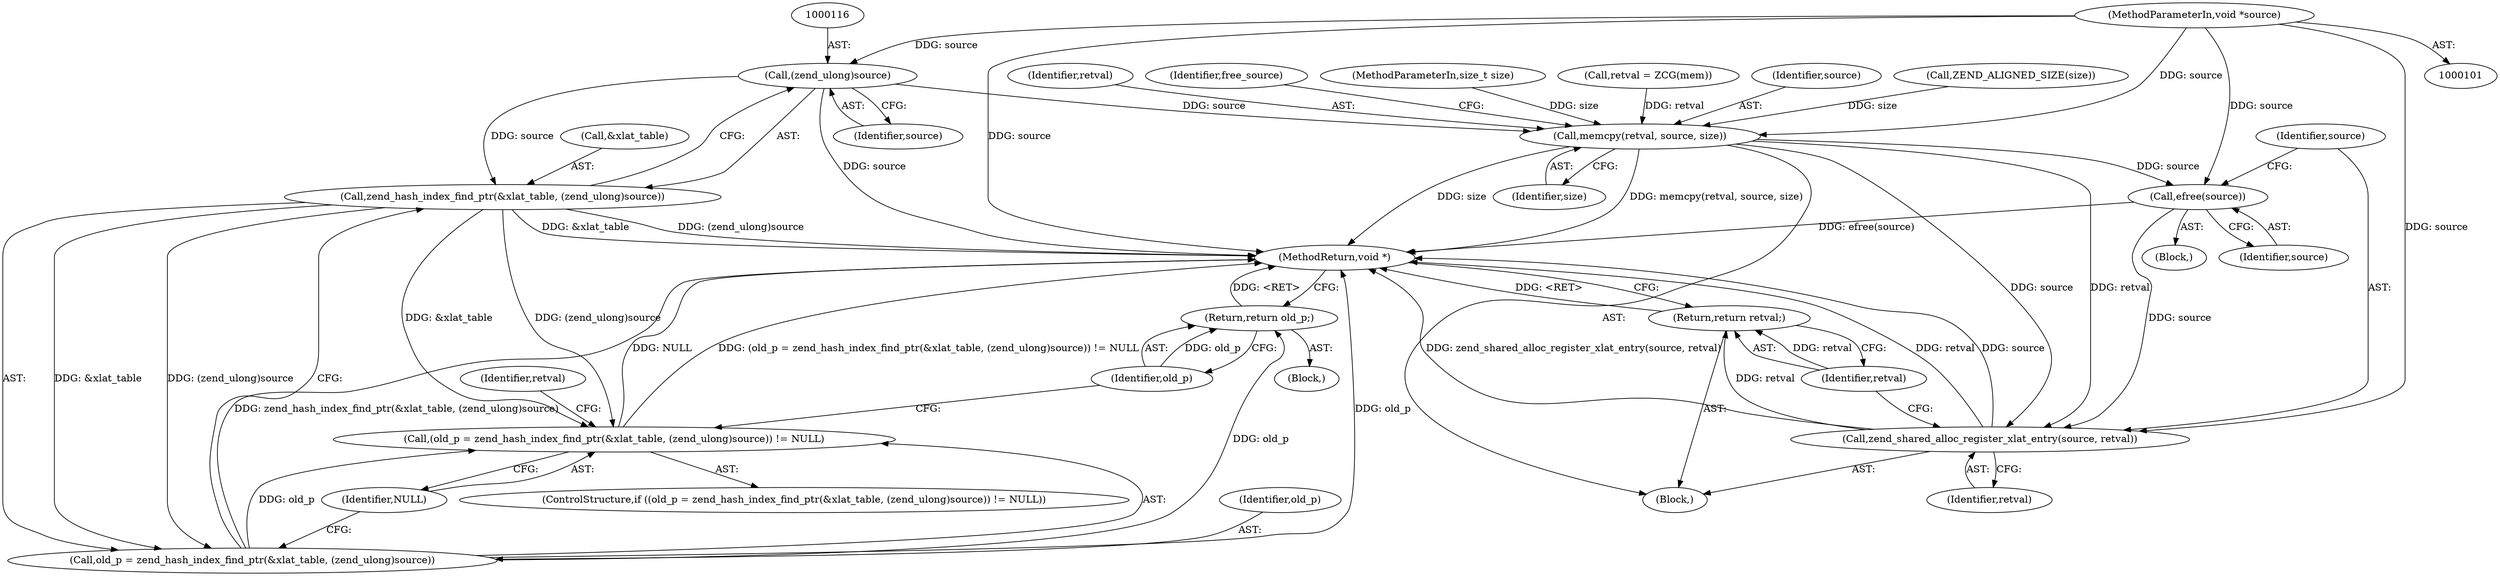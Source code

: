 digraph "1_php_777c39f4042327eac4b63c7ee87dc1c7a09a3115@pointer" {
"1000102" [label="(MethodParameterIn,void *source)"];
"1000115" [label="(Call,(zend_ulong)source)"];
"1000112" [label="(Call,zend_hash_index_find_ptr(&xlat_table, (zend_ulong)source))"];
"1000109" [label="(Call,(old_p = zend_hash_index_find_ptr(&xlat_table, (zend_ulong)source)) != NULL)"];
"1000110" [label="(Call,old_p = zend_hash_index_find_ptr(&xlat_table, (zend_ulong)source))"];
"1000120" [label="(Return,return old_p;)"];
"1000138" [label="(Call,memcpy(retval, source, size))"];
"1000145" [label="(Call,efree(source))"];
"1000147" [label="(Call,zend_shared_alloc_register_xlat_entry(source, retval))"];
"1000150" [label="(Return,return retval;)"];
"1000118" [label="(Identifier,NULL)"];
"1000149" [label="(Identifier,retval)"];
"1000139" [label="(Identifier,retval)"];
"1000111" [label="(Identifier,old_p)"];
"1000113" [label="(Call,&xlat_table)"];
"1000119" [label="(Block,)"];
"1000105" [label="(Block,)"];
"1000120" [label="(Return,return old_p;)"];
"1000148" [label="(Identifier,source)"];
"1000143" [label="(Identifier,free_source)"];
"1000103" [label="(MethodParameterIn,size_t size)"];
"1000122" [label="(Call,retval = ZCG(mem))"];
"1000115" [label="(Call,(zend_ulong)source)"];
"1000140" [label="(Identifier,source)"];
"1000144" [label="(Block,)"];
"1000102" [label="(MethodParameterIn,void *source)"];
"1000147" [label="(Call,zend_shared_alloc_register_xlat_entry(source, retval))"];
"1000117" [label="(Identifier,source)"];
"1000141" [label="(Identifier,size)"];
"1000110" [label="(Call,old_p = zend_hash_index_find_ptr(&xlat_table, (zend_ulong)source))"];
"1000150" [label="(Return,return retval;)"];
"1000123" [label="(Identifier,retval)"];
"1000136" [label="(Call,ZEND_ALIGNED_SIZE(size))"];
"1000109" [label="(Call,(old_p = zend_hash_index_find_ptr(&xlat_table, (zend_ulong)source)) != NULL)"];
"1000152" [label="(MethodReturn,void *)"];
"1000138" [label="(Call,memcpy(retval, source, size))"];
"1000112" [label="(Call,zend_hash_index_find_ptr(&xlat_table, (zend_ulong)source))"];
"1000121" [label="(Identifier,old_p)"];
"1000146" [label="(Identifier,source)"];
"1000108" [label="(ControlStructure,if ((old_p = zend_hash_index_find_ptr(&xlat_table, (zend_ulong)source)) != NULL))"];
"1000145" [label="(Call,efree(source))"];
"1000151" [label="(Identifier,retval)"];
"1000102" -> "1000101"  [label="AST: "];
"1000102" -> "1000152"  [label="DDG: source"];
"1000102" -> "1000115"  [label="DDG: source"];
"1000102" -> "1000138"  [label="DDG: source"];
"1000102" -> "1000145"  [label="DDG: source"];
"1000102" -> "1000147"  [label="DDG: source"];
"1000115" -> "1000112"  [label="AST: "];
"1000115" -> "1000117"  [label="CFG: "];
"1000116" -> "1000115"  [label="AST: "];
"1000117" -> "1000115"  [label="AST: "];
"1000112" -> "1000115"  [label="CFG: "];
"1000115" -> "1000152"  [label="DDG: source"];
"1000115" -> "1000112"  [label="DDG: source"];
"1000115" -> "1000138"  [label="DDG: source"];
"1000112" -> "1000110"  [label="AST: "];
"1000113" -> "1000112"  [label="AST: "];
"1000110" -> "1000112"  [label="CFG: "];
"1000112" -> "1000152"  [label="DDG: (zend_ulong)source"];
"1000112" -> "1000152"  [label="DDG: &xlat_table"];
"1000112" -> "1000109"  [label="DDG: &xlat_table"];
"1000112" -> "1000109"  [label="DDG: (zend_ulong)source"];
"1000112" -> "1000110"  [label="DDG: &xlat_table"];
"1000112" -> "1000110"  [label="DDG: (zend_ulong)source"];
"1000109" -> "1000108"  [label="AST: "];
"1000109" -> "1000118"  [label="CFG: "];
"1000110" -> "1000109"  [label="AST: "];
"1000118" -> "1000109"  [label="AST: "];
"1000121" -> "1000109"  [label="CFG: "];
"1000123" -> "1000109"  [label="CFG: "];
"1000109" -> "1000152"  [label="DDG: NULL"];
"1000109" -> "1000152"  [label="DDG: (old_p = zend_hash_index_find_ptr(&xlat_table, (zend_ulong)source)) != NULL"];
"1000110" -> "1000109"  [label="DDG: old_p"];
"1000111" -> "1000110"  [label="AST: "];
"1000118" -> "1000110"  [label="CFG: "];
"1000110" -> "1000152"  [label="DDG: zend_hash_index_find_ptr(&xlat_table, (zend_ulong)source)"];
"1000110" -> "1000152"  [label="DDG: old_p"];
"1000110" -> "1000120"  [label="DDG: old_p"];
"1000120" -> "1000119"  [label="AST: "];
"1000120" -> "1000121"  [label="CFG: "];
"1000121" -> "1000120"  [label="AST: "];
"1000152" -> "1000120"  [label="CFG: "];
"1000120" -> "1000152"  [label="DDG: <RET>"];
"1000121" -> "1000120"  [label="DDG: old_p"];
"1000138" -> "1000105"  [label="AST: "];
"1000138" -> "1000141"  [label="CFG: "];
"1000139" -> "1000138"  [label="AST: "];
"1000140" -> "1000138"  [label="AST: "];
"1000141" -> "1000138"  [label="AST: "];
"1000143" -> "1000138"  [label="CFG: "];
"1000138" -> "1000152"  [label="DDG: memcpy(retval, source, size)"];
"1000138" -> "1000152"  [label="DDG: size"];
"1000122" -> "1000138"  [label="DDG: retval"];
"1000136" -> "1000138"  [label="DDG: size"];
"1000103" -> "1000138"  [label="DDG: size"];
"1000138" -> "1000145"  [label="DDG: source"];
"1000138" -> "1000147"  [label="DDG: source"];
"1000138" -> "1000147"  [label="DDG: retval"];
"1000145" -> "1000144"  [label="AST: "];
"1000145" -> "1000146"  [label="CFG: "];
"1000146" -> "1000145"  [label="AST: "];
"1000148" -> "1000145"  [label="CFG: "];
"1000145" -> "1000152"  [label="DDG: efree(source)"];
"1000145" -> "1000147"  [label="DDG: source"];
"1000147" -> "1000105"  [label="AST: "];
"1000147" -> "1000149"  [label="CFG: "];
"1000148" -> "1000147"  [label="AST: "];
"1000149" -> "1000147"  [label="AST: "];
"1000151" -> "1000147"  [label="CFG: "];
"1000147" -> "1000152"  [label="DDG: retval"];
"1000147" -> "1000152"  [label="DDG: source"];
"1000147" -> "1000152"  [label="DDG: zend_shared_alloc_register_xlat_entry(source, retval)"];
"1000147" -> "1000150"  [label="DDG: retval"];
"1000150" -> "1000105"  [label="AST: "];
"1000150" -> "1000151"  [label="CFG: "];
"1000151" -> "1000150"  [label="AST: "];
"1000152" -> "1000150"  [label="CFG: "];
"1000150" -> "1000152"  [label="DDG: <RET>"];
"1000151" -> "1000150"  [label="DDG: retval"];
}
